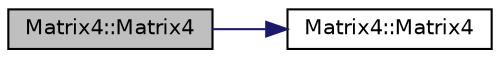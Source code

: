 digraph "Matrix4::Matrix4"
{
 // LATEX_PDF_SIZE
  edge [fontname="Helvetica",fontsize="10",labelfontname="Helvetica",labelfontsize="10"];
  node [fontname="Helvetica",fontsize="10",shape=record];
  rankdir="LR";
  Node1 [label="Matrix4::Matrix4",height=0.2,width=0.4,color="black", fillcolor="grey75", style="filled", fontcolor="black",tooltip="Identity Matrix4 Constructor"];
  Node1 -> Node2 [color="midnightblue",fontsize="10",style="solid"];
  Node2 [label="Matrix4::Matrix4",height=0.2,width=0.4,color="black", fillcolor="white", style="filled",URL="$class_matrix4.html#a21e70a74447b9b05cf9a06400bc9c661",tooltip="Empty constructor. All fields will be 0;"];
}
